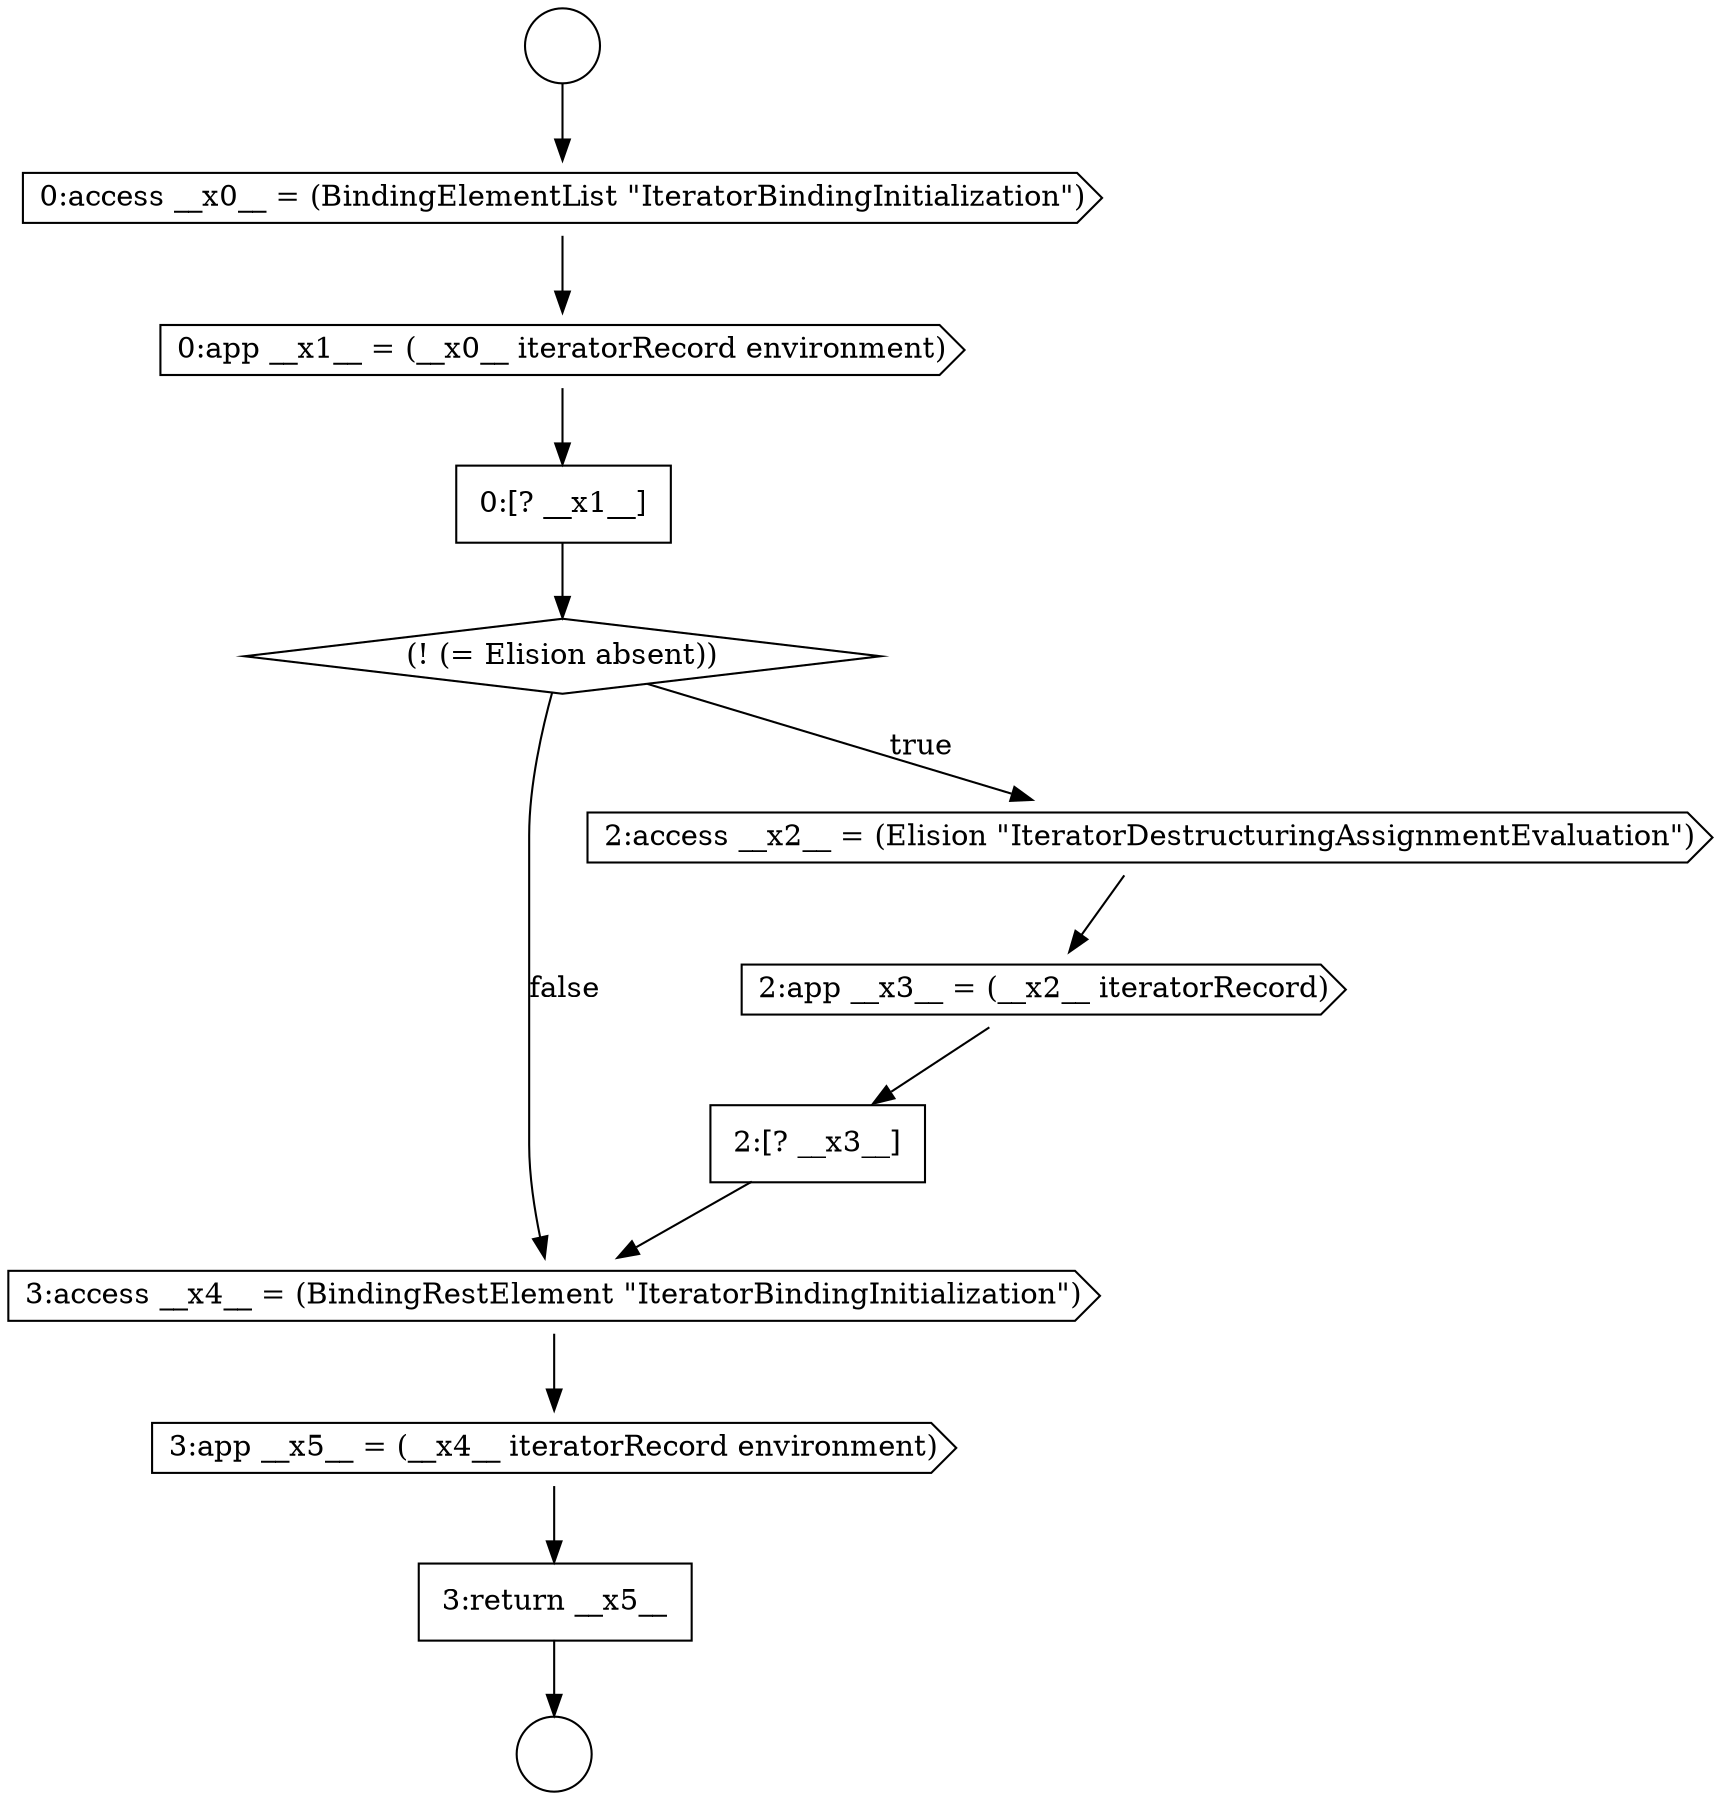digraph {
  node6317 [shape=cds, label=<<font color="black">3:access __x4__ = (BindingRestElement &quot;IteratorBindingInitialization&quot;)</font>> color="black" fillcolor="white" style=filled]
  node6315 [shape=cds, label=<<font color="black">2:app __x3__ = (__x2__ iteratorRecord)</font>> color="black" fillcolor="white" style=filled]
  node6310 [shape=cds, label=<<font color="black">0:access __x0__ = (BindingElementList &quot;IteratorBindingInitialization&quot;)</font>> color="black" fillcolor="white" style=filled]
  node6311 [shape=cds, label=<<font color="black">0:app __x1__ = (__x0__ iteratorRecord environment)</font>> color="black" fillcolor="white" style=filled]
  node6314 [shape=cds, label=<<font color="black">2:access __x2__ = (Elision &quot;IteratorDestructuringAssignmentEvaluation&quot;)</font>> color="black" fillcolor="white" style=filled]
  node6312 [shape=none, margin=0, label=<<font color="black">
    <table border="0" cellborder="1" cellspacing="0" cellpadding="10">
      <tr><td align="left">0:[? __x1__]</td></tr>
    </table>
  </font>> color="black" fillcolor="white" style=filled]
  node6308 [shape=circle label=" " color="black" fillcolor="white" style=filled]
  node6319 [shape=none, margin=0, label=<<font color="black">
    <table border="0" cellborder="1" cellspacing="0" cellpadding="10">
      <tr><td align="left">3:return __x5__</td></tr>
    </table>
  </font>> color="black" fillcolor="white" style=filled]
  node6313 [shape=diamond, label=<<font color="black">(! (= Elision absent))</font>> color="black" fillcolor="white" style=filled]
  node6318 [shape=cds, label=<<font color="black">3:app __x5__ = (__x4__ iteratorRecord environment)</font>> color="black" fillcolor="white" style=filled]
  node6309 [shape=circle label=" " color="black" fillcolor="white" style=filled]
  node6316 [shape=none, margin=0, label=<<font color="black">
    <table border="0" cellborder="1" cellspacing="0" cellpadding="10">
      <tr><td align="left">2:[? __x3__]</td></tr>
    </table>
  </font>> color="black" fillcolor="white" style=filled]
  node6316 -> node6317 [ color="black"]
  node6314 -> node6315 [ color="black"]
  node6315 -> node6316 [ color="black"]
  node6311 -> node6312 [ color="black"]
  node6317 -> node6318 [ color="black"]
  node6308 -> node6310 [ color="black"]
  node6318 -> node6319 [ color="black"]
  node6312 -> node6313 [ color="black"]
  node6313 -> node6314 [label=<<font color="black">true</font>> color="black"]
  node6313 -> node6317 [label=<<font color="black">false</font>> color="black"]
  node6319 -> node6309 [ color="black"]
  node6310 -> node6311 [ color="black"]
}
